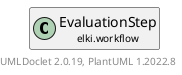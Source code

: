 @startuml
    remove .*\.(Instance|Par|Parameterizer|Factory)$
    set namespaceSeparator none
    hide empty fields
    hide empty methods

    class "<size:14>EvaluationStep.Par\n<size:10>elki.workflow" as elki.workflow.EvaluationStep.Par [[EvaluationStep.Par.html]] {
        -evaluators: List<? extends Evaluator>
        {static} +EVALUATOR_ID: OptionID
        +configure(Parameterization): void
        +make(): EvaluationStep
    }

    interface "<size:14>Parameterizer\n<size:10>elki.utilities.optionhandling" as elki.utilities.optionhandling.Parameterizer [[../utilities/optionhandling/Parameterizer.html]] {
        {abstract} +make(): Object
    }
    class "<size:14>EvaluationStep\n<size:10>elki.workflow" as elki.workflow.EvaluationStep [[EvaluationStep.html]]

    elki.utilities.optionhandling.Parameterizer <|.. elki.workflow.EvaluationStep.Par
    elki.workflow.EvaluationStep +-- elki.workflow.EvaluationStep.Par

    center footer UMLDoclet 2.0.19, PlantUML 1.2022.8
@enduml
